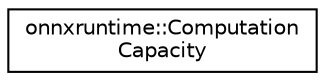 digraph "Graphical Class Hierarchy"
{
  edge [fontname="Helvetica",fontsize="10",labelfontname="Helvetica",labelfontsize="10"];
  node [fontname="Helvetica",fontsize="10",shape=record];
  rankdir="LR";
  Node0 [label="onnxruntime::Computation\lCapacity",height=0.2,width=0.4,color="black", fillcolor="white", style="filled",URL="$structonnxruntime_1_1ComputationCapacity.html"];
}
